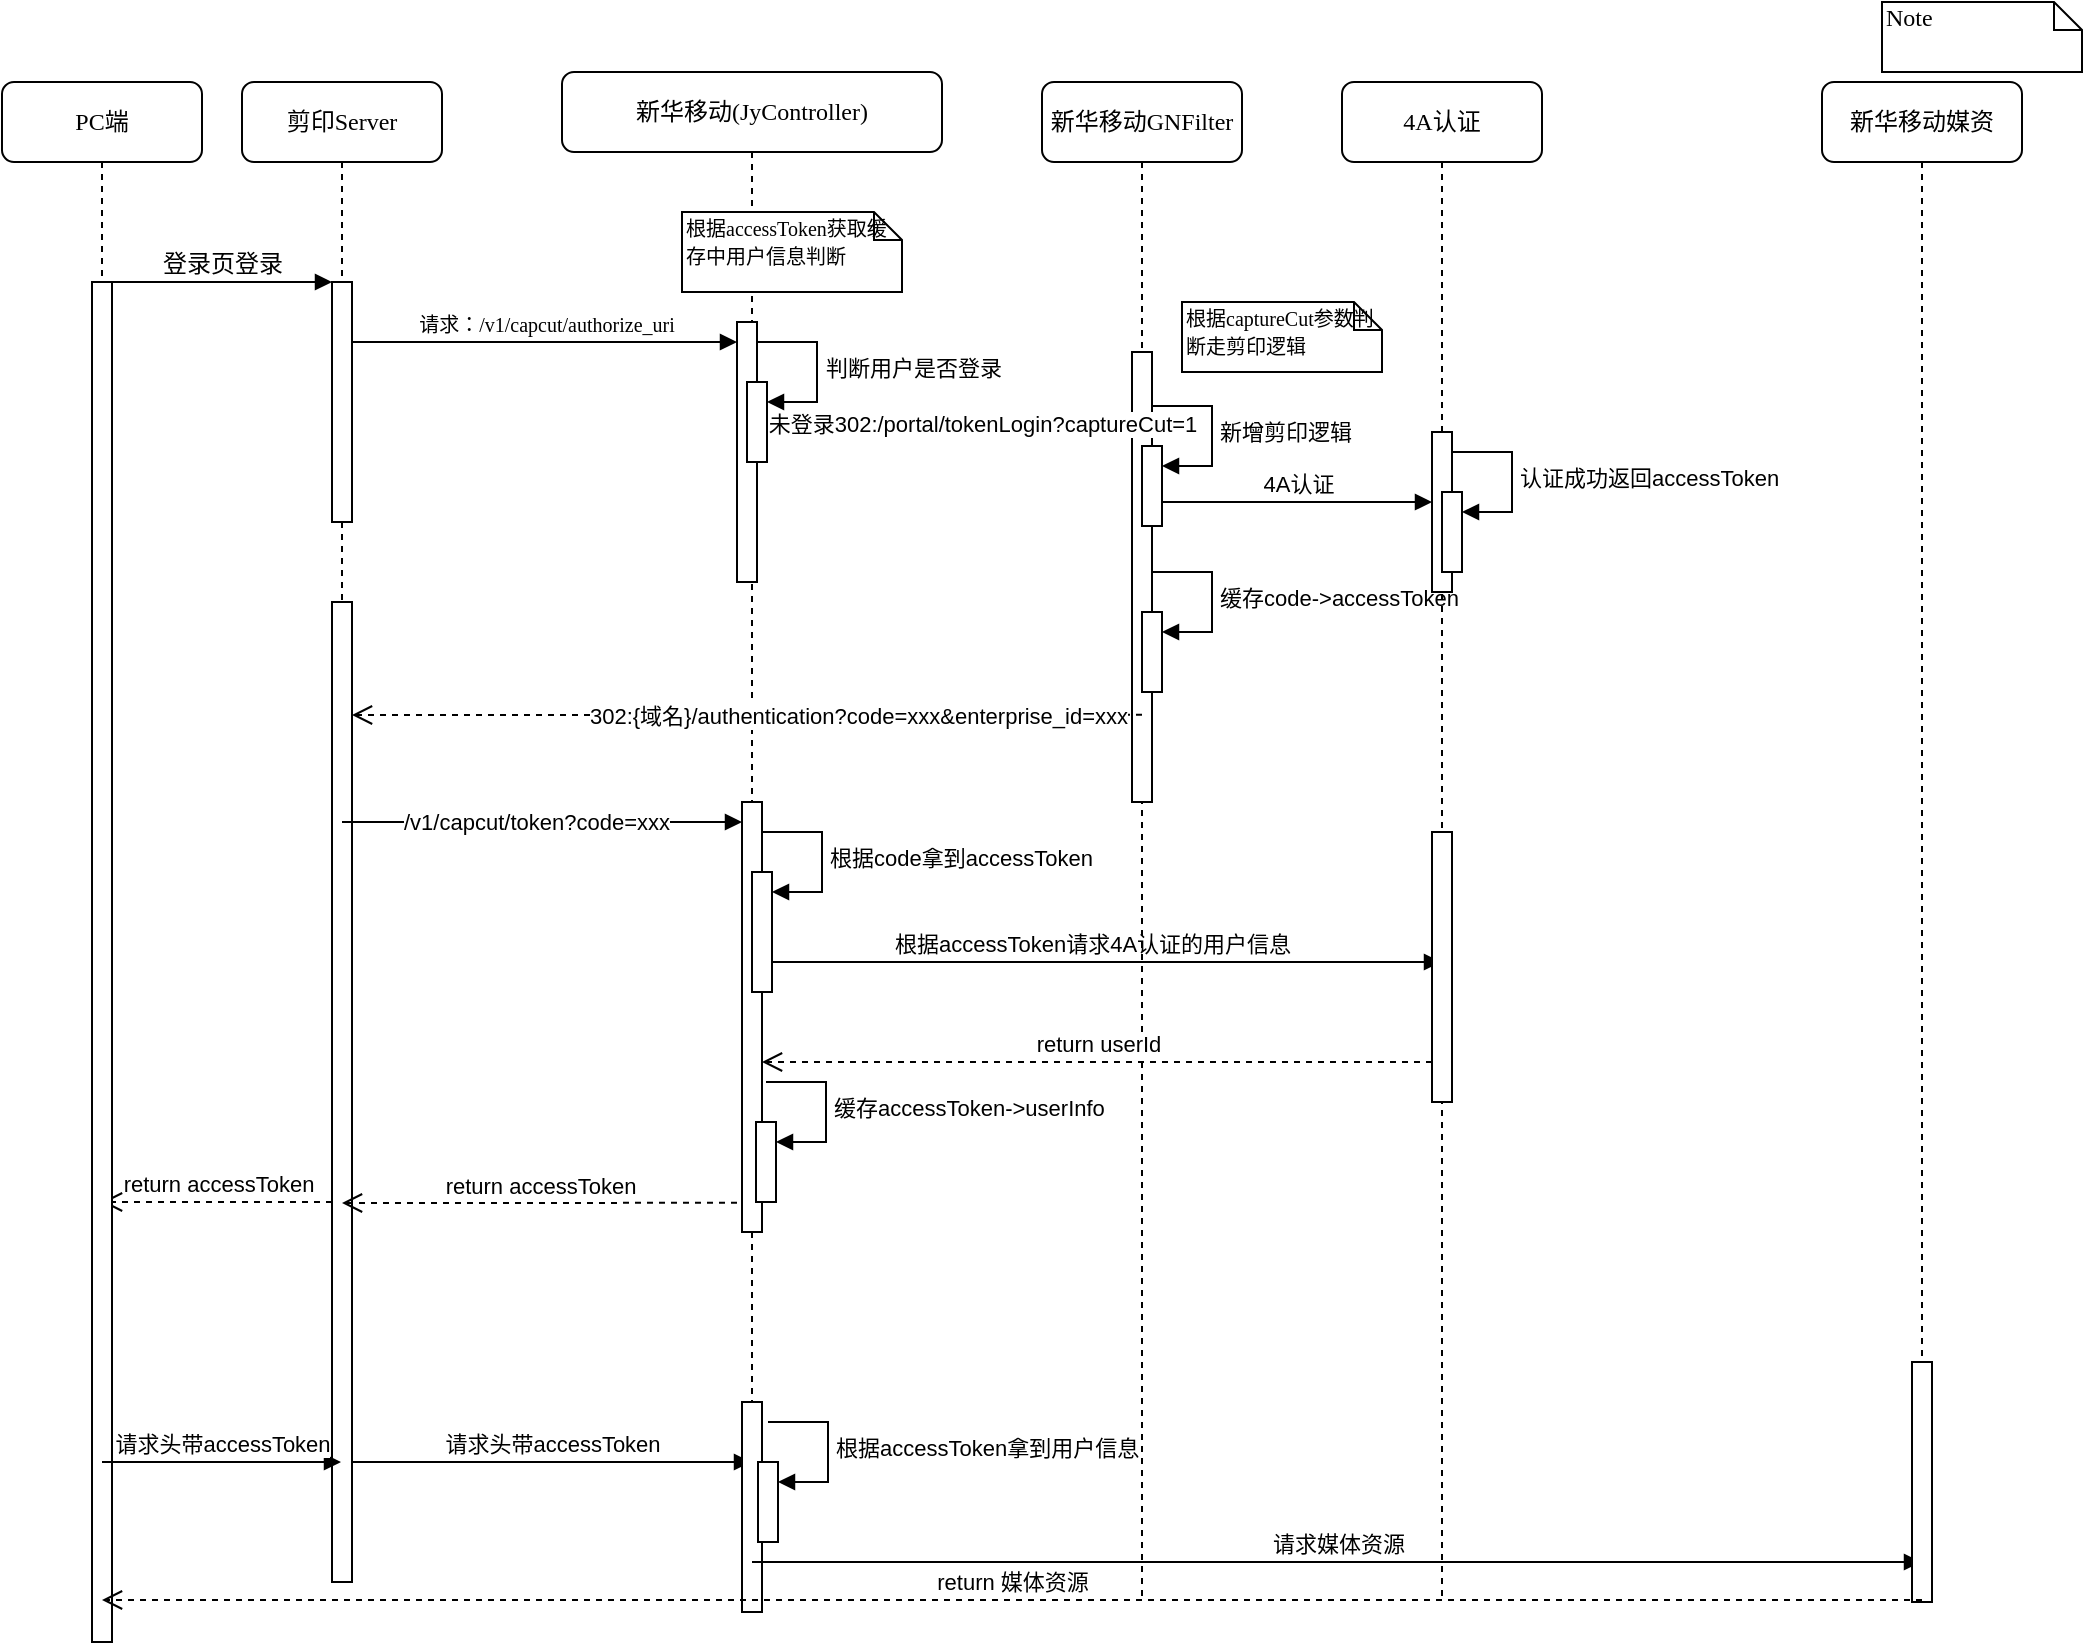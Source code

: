 <mxfile version="21.3.5" type="github">
  <diagram name="Page-1" id="13e1069c-82ec-6db2-03f1-153e76fe0fe0">
    <mxGraphModel dx="1143" dy="551" grid="1" gridSize="10" guides="1" tooltips="1" connect="1" arrows="1" fold="1" page="1" pageScale="1" pageWidth="1100" pageHeight="850" background="none" math="0" shadow="0">
      <root>
        <mxCell id="0" />
        <mxCell id="1" parent="0" />
        <mxCell id="7baba1c4bc27f4b0-2" value="剪印Server" style="shape=umlLifeline;perimeter=lifelinePerimeter;whiteSpace=wrap;html=1;container=1;collapsible=0;recursiveResize=0;outlineConnect=0;rounded=1;shadow=0;comic=0;labelBackgroundColor=none;strokeWidth=1;fontFamily=Verdana;fontSize=12;align=center;" parent="1" vertex="1">
          <mxGeometry x="140" y="70" width="100" height="750" as="geometry" />
        </mxCell>
        <mxCell id="7baba1c4bc27f4b0-10" value="" style="html=1;points=[];perimeter=orthogonalPerimeter;rounded=0;shadow=0;comic=0;labelBackgroundColor=none;strokeWidth=1;fontFamily=Verdana;fontSize=12;align=center;" parent="7baba1c4bc27f4b0-2" vertex="1">
          <mxGeometry x="45" y="100" width="10" height="120" as="geometry" />
        </mxCell>
        <mxCell id="-aSEm31FP_HlpZQqQHQj-20" value="" style="html=1;points=[];perimeter=orthogonalPerimeter;outlineConnect=0;targetShapes=umlLifeline;portConstraint=eastwest;newEdgeStyle={&quot;edgeStyle&quot;:&quot;elbowEdgeStyle&quot;,&quot;elbow&quot;:&quot;vertical&quot;,&quot;curved&quot;:0,&quot;rounded&quot;:0};" vertex="1" parent="7baba1c4bc27f4b0-2">
          <mxGeometry x="45" y="260" width="10" height="490" as="geometry" />
        </mxCell>
        <mxCell id="-aSEm31FP_HlpZQqQHQj-60" value="请求头带accessToken" style="html=1;verticalAlign=bottom;endArrow=block;edgeStyle=elbowEdgeStyle;elbow=vertical;curved=0;rounded=0;" edge="1" parent="7baba1c4bc27f4b0-2" target="7baba1c4bc27f4b0-3">
          <mxGeometry width="80" relative="1" as="geometry">
            <mxPoint x="55" y="690" as="sourcePoint" />
            <mxPoint x="175" y="690" as="targetPoint" />
          </mxGeometry>
        </mxCell>
        <mxCell id="-aSEm31FP_HlpZQqQHQj-63" value="return accessToken" style="html=1;verticalAlign=bottom;endArrow=open;dashed=1;endSize=8;edgeStyle=elbowEdgeStyle;elbow=vertical;curved=0;rounded=0;" edge="1" parent="7baba1c4bc27f4b0-2" target="7baba1c4bc27f4b0-8">
          <mxGeometry relative="1" as="geometry">
            <mxPoint x="45" y="560" as="sourcePoint" />
            <mxPoint x="-35" y="560" as="targetPoint" />
          </mxGeometry>
        </mxCell>
        <mxCell id="7baba1c4bc27f4b0-3" value="新华移动(JyController)" style="shape=umlLifeline;perimeter=lifelinePerimeter;whiteSpace=wrap;html=1;container=1;collapsible=0;recursiveResize=0;outlineConnect=0;rounded=1;shadow=0;comic=0;labelBackgroundColor=none;strokeWidth=1;fontFamily=Verdana;fontSize=12;align=center;" parent="1" vertex="1">
          <mxGeometry x="300" y="65" width="190" height="770" as="geometry" />
        </mxCell>
        <mxCell id="-aSEm31FP_HlpZQqQHQj-3" value="" style="html=1;points=[];perimeter=orthogonalPerimeter;rounded=0;shadow=0;comic=0;labelBackgroundColor=none;strokeWidth=1;fontFamily=Verdana;fontSize=12;align=center;" vertex="1" parent="7baba1c4bc27f4b0-3">
          <mxGeometry x="87.5" y="125" width="10" height="130" as="geometry" />
        </mxCell>
        <mxCell id="-aSEm31FP_HlpZQqQHQj-8" value="" style="html=1;points=[];perimeter=orthogonalPerimeter;outlineConnect=0;targetShapes=umlLifeline;portConstraint=eastwest;newEdgeStyle={&quot;edgeStyle&quot;:&quot;elbowEdgeStyle&quot;,&quot;elbow&quot;:&quot;vertical&quot;,&quot;curved&quot;:0,&quot;rounded&quot;:0};" vertex="1" parent="7baba1c4bc27f4b0-3">
          <mxGeometry x="92.5" y="155" width="10" height="40" as="geometry" />
        </mxCell>
        <mxCell id="-aSEm31FP_HlpZQqQHQj-12" value="&lt;font style=&quot;font-size: 10px;&quot;&gt;根据accessToken获取缓存中用户信息判断&lt;/font&gt;" style="shape=note;whiteSpace=wrap;html=1;size=14;verticalAlign=top;align=left;spacingTop=-6;rounded=0;shadow=0;comic=0;labelBackgroundColor=none;strokeWidth=1;fontFamily=Verdana;fontSize=12" vertex="1" parent="7baba1c4bc27f4b0-3">
          <mxGeometry x="60" y="70" width="110" height="40" as="geometry" />
        </mxCell>
        <mxCell id="-aSEm31FP_HlpZQqQHQj-29" value="判断用户是否登录" style="html=1;align=left;spacingLeft=2;endArrow=block;rounded=0;edgeStyle=orthogonalEdgeStyle;curved=0;rounded=0;" edge="1" parent="7baba1c4bc27f4b0-3">
          <mxGeometry relative="1" as="geometry">
            <mxPoint x="97.5" y="135" as="sourcePoint" />
            <Array as="points">
              <mxPoint x="127.5" y="165" />
            </Array>
            <mxPoint x="102.5" y="165" as="targetPoint" />
          </mxGeometry>
        </mxCell>
        <mxCell id="-aSEm31FP_HlpZQqQHQj-30" value="" style="html=1;points=[];perimeter=orthogonalPerimeter;outlineConnect=0;targetShapes=umlLifeline;portConstraint=eastwest;newEdgeStyle={&quot;edgeStyle&quot;:&quot;elbowEdgeStyle&quot;,&quot;elbow&quot;:&quot;vertical&quot;,&quot;curved&quot;:0,&quot;rounded&quot;:0};" vertex="1" parent="7baba1c4bc27f4b0-3">
          <mxGeometry x="90" y="365" width="10" height="215" as="geometry" />
        </mxCell>
        <mxCell id="-aSEm31FP_HlpZQqQHQj-46" value="根据accessToken请求4A认证的用户信息" style="html=1;verticalAlign=bottom;endArrow=block;edgeStyle=elbowEdgeStyle;elbow=vertical;curved=0;rounded=0;" edge="1" parent="7baba1c4bc27f4b0-3" target="7baba1c4bc27f4b0-6">
          <mxGeometry width="80" relative="1" as="geometry">
            <mxPoint x="100" y="455" as="sourcePoint" />
            <mxPoint x="180" y="405" as="targetPoint" />
            <Array as="points">
              <mxPoint x="200" y="445" />
              <mxPoint x="100" y="455" />
            </Array>
          </mxGeometry>
        </mxCell>
        <mxCell id="-aSEm31FP_HlpZQqQHQj-48" value="" style="html=1;points=[];perimeter=orthogonalPerimeter;outlineConnect=0;targetShapes=umlLifeline;portConstraint=eastwest;newEdgeStyle={&quot;edgeStyle&quot;:&quot;elbowEdgeStyle&quot;,&quot;elbow&quot;:&quot;vertical&quot;,&quot;curved&quot;:0,&quot;rounded&quot;:0};" vertex="1" parent="7baba1c4bc27f4b0-3">
          <mxGeometry x="95" y="400" width="10" height="60" as="geometry" />
        </mxCell>
        <mxCell id="-aSEm31FP_HlpZQqQHQj-49" value="根据code拿到accessToken" style="html=1;align=left;spacingLeft=2;endArrow=block;rounded=0;edgeStyle=orthogonalEdgeStyle;curved=0;rounded=0;" edge="1" target="-aSEm31FP_HlpZQqQHQj-48" parent="7baba1c4bc27f4b0-3">
          <mxGeometry relative="1" as="geometry">
            <mxPoint x="100" y="380" as="sourcePoint" />
            <Array as="points">
              <mxPoint x="130" y="410" />
            </Array>
          </mxGeometry>
        </mxCell>
        <mxCell id="-aSEm31FP_HlpZQqQHQj-51" value="" style="html=1;points=[];perimeter=orthogonalPerimeter;outlineConnect=0;targetShapes=umlLifeline;portConstraint=eastwest;newEdgeStyle={&quot;edgeStyle&quot;:&quot;elbowEdgeStyle&quot;,&quot;elbow&quot;:&quot;vertical&quot;,&quot;curved&quot;:0,&quot;rounded&quot;:0};" vertex="1" parent="7baba1c4bc27f4b0-3">
          <mxGeometry x="97" y="525" width="10" height="40" as="geometry" />
        </mxCell>
        <mxCell id="-aSEm31FP_HlpZQqQHQj-52" value="缓存accessToken-&amp;gt;userInfo" style="html=1;align=left;spacingLeft=2;endArrow=block;rounded=0;edgeStyle=orthogonalEdgeStyle;curved=0;rounded=0;" edge="1" target="-aSEm31FP_HlpZQqQHQj-51" parent="7baba1c4bc27f4b0-3">
          <mxGeometry relative="1" as="geometry">
            <mxPoint x="102" y="505" as="sourcePoint" />
            <Array as="points">
              <mxPoint x="132" y="535" />
            </Array>
          </mxGeometry>
        </mxCell>
        <mxCell id="-aSEm31FP_HlpZQqQHQj-53" value="return accessToken" style="html=1;verticalAlign=bottom;endArrow=open;dashed=1;endSize=8;edgeStyle=elbowEdgeStyle;elbow=vertical;curved=0;rounded=0;" edge="1" parent="7baba1c4bc27f4b0-3" target="7baba1c4bc27f4b0-2">
          <mxGeometry relative="1" as="geometry">
            <mxPoint x="87.5" y="565.41" as="sourcePoint" />
            <mxPoint x="7.5" y="565.41" as="targetPoint" />
          </mxGeometry>
        </mxCell>
        <mxCell id="-aSEm31FP_HlpZQqQHQj-57" value="" style="html=1;points=[];perimeter=orthogonalPerimeter;outlineConnect=0;targetShapes=umlLifeline;portConstraint=eastwest;newEdgeStyle={&quot;edgeStyle&quot;:&quot;elbowEdgeStyle&quot;,&quot;elbow&quot;:&quot;vertical&quot;,&quot;curved&quot;:0,&quot;rounded&quot;:0};" vertex="1" parent="7baba1c4bc27f4b0-3">
          <mxGeometry x="90" y="665" width="10" height="105" as="geometry" />
        </mxCell>
        <mxCell id="-aSEm31FP_HlpZQqQHQj-58" value="" style="html=1;points=[];perimeter=orthogonalPerimeter;outlineConnect=0;targetShapes=umlLifeline;portConstraint=eastwest;newEdgeStyle={&quot;edgeStyle&quot;:&quot;elbowEdgeStyle&quot;,&quot;elbow&quot;:&quot;vertical&quot;,&quot;curved&quot;:0,&quot;rounded&quot;:0};" vertex="1" parent="7baba1c4bc27f4b0-3">
          <mxGeometry x="98" y="695" width="10" height="40" as="geometry" />
        </mxCell>
        <mxCell id="-aSEm31FP_HlpZQqQHQj-59" value="根据accessToken拿到用户信息" style="html=1;align=left;spacingLeft=2;endArrow=block;rounded=0;edgeStyle=orthogonalEdgeStyle;curved=0;rounded=0;" edge="1" target="-aSEm31FP_HlpZQqQHQj-58" parent="7baba1c4bc27f4b0-3">
          <mxGeometry relative="1" as="geometry">
            <mxPoint x="103" y="675" as="sourcePoint" />
            <Array as="points">
              <mxPoint x="133" y="705" />
            </Array>
          </mxGeometry>
        </mxCell>
        <mxCell id="-aSEm31FP_HlpZQqQHQj-61" value="请求媒体资源" style="html=1;verticalAlign=bottom;endArrow=block;edgeStyle=elbowEdgeStyle;elbow=vertical;curved=0;rounded=0;" edge="1" parent="7baba1c4bc27f4b0-3" target="7baba1c4bc27f4b0-7">
          <mxGeometry width="80" relative="1" as="geometry">
            <mxPoint x="95" y="745" as="sourcePoint" />
            <mxPoint x="175" y="745" as="targetPoint" />
          </mxGeometry>
        </mxCell>
        <mxCell id="7baba1c4bc27f4b0-4" value="新华移动GNFilter" style="shape=umlLifeline;perimeter=lifelinePerimeter;whiteSpace=wrap;html=1;container=1;collapsible=0;recursiveResize=0;outlineConnect=0;rounded=1;shadow=0;comic=0;labelBackgroundColor=none;strokeWidth=1;fontFamily=Verdana;fontSize=12;align=center;" parent="1" vertex="1">
          <mxGeometry x="540" y="70" width="100" height="760" as="geometry" />
        </mxCell>
        <mxCell id="7baba1c4bc27f4b0-16" value="" style="html=1;points=[];perimeter=orthogonalPerimeter;rounded=0;shadow=0;comic=0;labelBackgroundColor=none;strokeWidth=1;fontFamily=Verdana;fontSize=12;align=center;" parent="7baba1c4bc27f4b0-4" vertex="1">
          <mxGeometry x="45" y="135" width="10" height="225" as="geometry" />
        </mxCell>
        <mxCell id="-aSEm31FP_HlpZQqQHQj-14" value="" style="html=1;points=[];perimeter=orthogonalPerimeter;outlineConnect=0;targetShapes=umlLifeline;portConstraint=eastwest;newEdgeStyle={&quot;edgeStyle&quot;:&quot;elbowEdgeStyle&quot;,&quot;elbow&quot;:&quot;vertical&quot;,&quot;curved&quot;:0,&quot;rounded&quot;:0};" vertex="1" parent="7baba1c4bc27f4b0-4">
          <mxGeometry x="50" y="182" width="10" height="40" as="geometry" />
        </mxCell>
        <mxCell id="-aSEm31FP_HlpZQqQHQj-15" value="新增剪印逻辑" style="html=1;align=left;spacingLeft=2;endArrow=block;rounded=0;edgeStyle=orthogonalEdgeStyle;curved=0;rounded=0;" edge="1" target="-aSEm31FP_HlpZQqQHQj-14" parent="7baba1c4bc27f4b0-4">
          <mxGeometry relative="1" as="geometry">
            <mxPoint x="55" y="162" as="sourcePoint" />
            <Array as="points">
              <mxPoint x="85" y="192" />
            </Array>
          </mxGeometry>
        </mxCell>
        <mxCell id="-aSEm31FP_HlpZQqQHQj-16" value="4A认证" style="html=1;verticalAlign=bottom;endArrow=block;edgeStyle=elbowEdgeStyle;elbow=vertical;curved=0;rounded=0;" edge="1" parent="7baba1c4bc27f4b0-4" target="-aSEm31FP_HlpZQqQHQj-17">
          <mxGeometry width="80" relative="1" as="geometry">
            <mxPoint x="60" y="210" as="sourcePoint" />
            <mxPoint x="130" y="210" as="targetPoint" />
          </mxGeometry>
        </mxCell>
        <mxCell id="-aSEm31FP_HlpZQqQHQj-26" value="" style="html=1;points=[];perimeter=orthogonalPerimeter;outlineConnect=0;targetShapes=umlLifeline;portConstraint=eastwest;newEdgeStyle={&quot;edgeStyle&quot;:&quot;elbowEdgeStyle&quot;,&quot;elbow&quot;:&quot;vertical&quot;,&quot;curved&quot;:0,&quot;rounded&quot;:0};" vertex="1" parent="7baba1c4bc27f4b0-4">
          <mxGeometry x="50" y="265" width="10" height="40" as="geometry" />
        </mxCell>
        <mxCell id="-aSEm31FP_HlpZQqQHQj-27" value="缓存code-&amp;gt;accessToken" style="html=1;align=left;spacingLeft=2;endArrow=block;rounded=0;edgeStyle=orthogonalEdgeStyle;curved=0;rounded=0;" edge="1" target="-aSEm31FP_HlpZQqQHQj-26" parent="7baba1c4bc27f4b0-4">
          <mxGeometry relative="1" as="geometry">
            <mxPoint x="55" y="245" as="sourcePoint" />
            <Array as="points">
              <mxPoint x="85" y="275" />
            </Array>
          </mxGeometry>
        </mxCell>
        <mxCell id="7baba1c4bc27f4b0-6" value="4A认证" style="shape=umlLifeline;perimeter=lifelinePerimeter;whiteSpace=wrap;html=1;container=1;collapsible=0;recursiveResize=0;outlineConnect=0;rounded=1;shadow=0;comic=0;labelBackgroundColor=none;strokeWidth=1;fontFamily=Verdana;fontSize=12;align=center;" parent="1" vertex="1">
          <mxGeometry x="690" y="70" width="100" height="760" as="geometry" />
        </mxCell>
        <mxCell id="-aSEm31FP_HlpZQqQHQj-17" value="" style="html=1;points=[];perimeter=orthogonalPerimeter;outlineConnect=0;targetShapes=umlLifeline;portConstraint=eastwest;newEdgeStyle={&quot;edgeStyle&quot;:&quot;elbowEdgeStyle&quot;,&quot;elbow&quot;:&quot;vertical&quot;,&quot;curved&quot;:0,&quot;rounded&quot;:0};" vertex="1" parent="7baba1c4bc27f4b0-6">
          <mxGeometry x="45" y="175" width="10" height="80" as="geometry" />
        </mxCell>
        <mxCell id="-aSEm31FP_HlpZQqQHQj-24" value="" style="html=1;points=[];perimeter=orthogonalPerimeter;outlineConnect=0;targetShapes=umlLifeline;portConstraint=eastwest;newEdgeStyle={&quot;edgeStyle&quot;:&quot;elbowEdgeStyle&quot;,&quot;elbow&quot;:&quot;vertical&quot;,&quot;curved&quot;:0,&quot;rounded&quot;:0};" vertex="1" parent="7baba1c4bc27f4b0-6">
          <mxGeometry x="50" y="205" width="10" height="40" as="geometry" />
        </mxCell>
        <mxCell id="-aSEm31FP_HlpZQqQHQj-25" value="认证成功返回accessToken" style="html=1;align=left;spacingLeft=2;endArrow=block;rounded=0;edgeStyle=orthogonalEdgeStyle;curved=0;rounded=0;" edge="1" target="-aSEm31FP_HlpZQqQHQj-24" parent="7baba1c4bc27f4b0-6">
          <mxGeometry relative="1" as="geometry">
            <mxPoint x="55" y="185" as="sourcePoint" />
            <Array as="points">
              <mxPoint x="85" y="215" />
            </Array>
          </mxGeometry>
        </mxCell>
        <mxCell id="-aSEm31FP_HlpZQqQHQj-45" value="" style="html=1;points=[];perimeter=orthogonalPerimeter;outlineConnect=0;targetShapes=umlLifeline;portConstraint=eastwest;newEdgeStyle={&quot;edgeStyle&quot;:&quot;elbowEdgeStyle&quot;,&quot;elbow&quot;:&quot;vertical&quot;,&quot;curved&quot;:0,&quot;rounded&quot;:0};" vertex="1" parent="7baba1c4bc27f4b0-6">
          <mxGeometry x="45" y="375" width="10" height="135" as="geometry" />
        </mxCell>
        <mxCell id="7baba1c4bc27f4b0-7" value="新华移动媒资" style="shape=umlLifeline;perimeter=lifelinePerimeter;whiteSpace=wrap;html=1;container=1;collapsible=0;recursiveResize=0;outlineConnect=0;rounded=1;shadow=0;comic=0;labelBackgroundColor=none;strokeWidth=1;fontFamily=Verdana;fontSize=12;align=center;" parent="1" vertex="1">
          <mxGeometry x="930" y="70" width="100" height="760" as="geometry" />
        </mxCell>
        <mxCell id="-aSEm31FP_HlpZQqQHQj-54" value="" style="html=1;points=[];perimeter=orthogonalPerimeter;outlineConnect=0;targetShapes=umlLifeline;portConstraint=eastwest;newEdgeStyle={&quot;edgeStyle&quot;:&quot;elbowEdgeStyle&quot;,&quot;elbow&quot;:&quot;vertical&quot;,&quot;curved&quot;:0,&quot;rounded&quot;:0};" vertex="1" parent="7baba1c4bc27f4b0-7">
          <mxGeometry x="45" y="640" width="10" height="120" as="geometry" />
        </mxCell>
        <mxCell id="7baba1c4bc27f4b0-8" value="PC端" style="shape=umlLifeline;perimeter=lifelinePerimeter;whiteSpace=wrap;html=1;container=1;collapsible=0;recursiveResize=0;outlineConnect=0;rounded=1;shadow=0;comic=0;labelBackgroundColor=none;strokeWidth=1;fontFamily=Verdana;fontSize=12;align=center;" parent="1" vertex="1">
          <mxGeometry x="20" y="70" width="100" height="780" as="geometry" />
        </mxCell>
        <mxCell id="7baba1c4bc27f4b0-9" value="" style="html=1;points=[];perimeter=orthogonalPerimeter;rounded=0;shadow=0;comic=0;labelBackgroundColor=none;strokeWidth=1;fontFamily=Verdana;fontSize=12;align=center;" parent="7baba1c4bc27f4b0-8" vertex="1">
          <mxGeometry x="45" y="100" width="10" height="680" as="geometry" />
        </mxCell>
        <mxCell id="-aSEm31FP_HlpZQqQHQj-56" value="请求头带accessToken" style="html=1;verticalAlign=bottom;endArrow=block;edgeStyle=elbowEdgeStyle;elbow=vertical;curved=0;rounded=0;" edge="1" parent="7baba1c4bc27f4b0-8" target="7baba1c4bc27f4b0-2">
          <mxGeometry width="80" relative="1" as="geometry">
            <mxPoint x="50" y="690" as="sourcePoint" />
            <mxPoint x="130" y="690" as="targetPoint" />
          </mxGeometry>
        </mxCell>
        <mxCell id="7baba1c4bc27f4b0-11" value="登录页登录" style="html=1;verticalAlign=bottom;endArrow=block;entryX=0;entryY=0;labelBackgroundColor=none;fontFamily=Verdana;fontSize=12;edgeStyle=elbowEdgeStyle;elbow=vertical;" parent="1" source="7baba1c4bc27f4b0-9" target="7baba1c4bc27f4b0-10" edge="1">
          <mxGeometry relative="1" as="geometry">
            <mxPoint x="220" y="190" as="sourcePoint" />
          </mxGeometry>
        </mxCell>
        <mxCell id="7baba1c4bc27f4b0-14" value="&lt;font style=&quot;font-size: 10px;&quot;&gt;请求：/v1/capcut/authorize_uri&lt;br&gt;&lt;/font&gt;&lt;span class=&quot;lark-record-clipboard&quot; data-lark-record-format=&quot;docx/text&quot; data-lark-record-data=&quot;{&amp;quot;rootId&amp;quot;:&amp;quot;Qnemd7sINob9h4xTQmzcR36Vnud&amp;quot;,&amp;quot;text&amp;quot;:{&amp;quot;initialAttributedTexts&amp;quot;:{&amp;quot;text&amp;quot;:{&amp;quot;0&amp;quot;:&amp;quot;/v1/capcut/authorize_uri&amp;quot;},&amp;quot;attribs&amp;quot;:{&amp;quot;0&amp;quot;:&amp;quot;*0+o&amp;quot;}},&amp;quot;apool&amp;quot;:{&amp;quot;numToAttrib&amp;quot;:{&amp;quot;0&amp;quot;:[&amp;quot;author&amp;quot;,&amp;quot;6520069688217567501&amp;quot;]},&amp;quot;nextNum&amp;quot;:1}},&amp;quot;type&amp;quot;:&amp;quot;text&amp;quot;,&amp;quot;referenceRecordMap&amp;quot;:{},&amp;quot;extra&amp;quot;:{&amp;quot;mention_page_title&amp;quot;:{},&amp;quot;external_mention_url&amp;quot;:{}},&amp;quot;isKeepQuoteContainer&amp;quot;:false,&amp;quot;isFromCode&amp;quot;:false,&amp;quot;selection&amp;quot;:[{&amp;quot;id&amp;quot;:409,&amp;quot;type&amp;quot;:&amp;quot;text&amp;quot;,&amp;quot;selection&amp;quot;:{&amp;quot;start&amp;quot;:0,&amp;quot;end&amp;quot;:24},&amp;quot;recordId&amp;quot;:&amp;quot;OqGUd6k0OoSSAqxeEYWciAHOnhh&amp;quot;}],&amp;quot;payloadMap&amp;quot;:{},&amp;quot;isCut&amp;quot;:false}&quot;&gt;&lt;/span&gt;" style="html=1;verticalAlign=bottom;endArrow=block;labelBackgroundColor=none;fontFamily=Verdana;fontSize=12;edgeStyle=elbowEdgeStyle;elbow=vertical;" parent="1" source="7baba1c4bc27f4b0-10" target="-aSEm31FP_HlpZQqQHQj-3" edge="1">
          <mxGeometry relative="1" as="geometry">
            <mxPoint x="370" y="200" as="sourcePoint" />
            <mxPoint x="380" y="200" as="targetPoint" />
            <Array as="points">
              <mxPoint x="380" y="200" />
            </Array>
          </mxGeometry>
        </mxCell>
        <mxCell id="7baba1c4bc27f4b0-44" value="&lt;font style=&quot;font-size: 10px;&quot;&gt;根据captureCut参数判断走剪印逻辑&lt;/font&gt;" style="shape=note;whiteSpace=wrap;html=1;size=14;verticalAlign=top;align=left;spacingTop=-6;rounded=0;shadow=0;comic=0;labelBackgroundColor=none;strokeWidth=1;fontFamily=Verdana;fontSize=12" parent="1" vertex="1">
          <mxGeometry x="610" y="180" width="100" height="35" as="geometry" />
        </mxCell>
        <mxCell id="7baba1c4bc27f4b0-46" value="Note" style="shape=note;whiteSpace=wrap;html=1;size=14;verticalAlign=top;align=left;spacingTop=-6;rounded=0;shadow=0;comic=0;labelBackgroundColor=none;strokeWidth=1;fontFamily=Verdana;fontSize=12" parent="1" vertex="1">
          <mxGeometry x="960" y="30" width="100" height="35" as="geometry" />
        </mxCell>
        <mxCell id="-aSEm31FP_HlpZQqQHQj-10" value="" style="edgeStyle=elbowEdgeStyle;rounded=0;orthogonalLoop=1;jettySize=auto;html=1;elbow=vertical;curved=0;" edge="1" parent="1" source="-aSEm31FP_HlpZQqQHQj-8" target="7baba1c4bc27f4b0-16">
          <mxGeometry relative="1" as="geometry" />
        </mxCell>
        <mxCell id="-aSEm31FP_HlpZQqQHQj-11" value="/" style="edgeLabel;html=1;align=center;verticalAlign=middle;resizable=0;points=[];" vertex="1" connectable="0" parent="-aSEm31FP_HlpZQqQHQj-10">
          <mxGeometry x="0.155" y="-1" relative="1" as="geometry">
            <mxPoint as="offset" />
          </mxGeometry>
        </mxCell>
        <mxCell id="-aSEm31FP_HlpZQqQHQj-13" value="未登录302:/portal/tokenLogin?captureCut=1" style="edgeLabel;html=1;align=center;verticalAlign=middle;resizable=0;points=[];" vertex="1" connectable="0" parent="-aSEm31FP_HlpZQqQHQj-10">
          <mxGeometry x="0.178" y="-1" relative="1" as="geometry">
            <mxPoint as="offset" />
          </mxGeometry>
        </mxCell>
        <mxCell id="-aSEm31FP_HlpZQqQHQj-21" value="&lt;br&gt;&lt;p style=&quot;vertical-align: top;&quot; align=&quot;center&quot; class=&quot;MsoNormal&quot;&gt;&lt;span style=&quot;font-size:10.0pt&quot; lang=&quot;EN-US&quot;&gt;&lt;/span&gt;&lt;/p&gt;" style="html=1;verticalAlign=bottom;endArrow=open;dashed=1;endSize=8;edgeStyle=elbowEdgeStyle;elbow=vertical;curved=0;rounded=0;exitX=0.5;exitY=0.806;exitDx=0;exitDy=0;exitPerimeter=0;" edge="1" parent="1" source="7baba1c4bc27f4b0-16" target="-aSEm31FP_HlpZQqQHQj-20">
          <mxGeometry relative="1" as="geometry">
            <mxPoint x="580" y="350" as="sourcePoint" />
            <mxPoint x="200" y="350" as="targetPoint" />
            <Array as="points" />
          </mxGeometry>
        </mxCell>
        <mxCell id="-aSEm31FP_HlpZQqQHQj-22" value="302:{域名}/authentication?code=xxx&amp;amp;enterprise_id=xxx" style="edgeLabel;html=1;align=center;verticalAlign=middle;resizable=0;points=[];" vertex="1" connectable="0" parent="-aSEm31FP_HlpZQqQHQj-21">
          <mxGeometry x="-0.279" relative="1" as="geometry">
            <mxPoint as="offset" />
          </mxGeometry>
        </mxCell>
        <mxCell id="-aSEm31FP_HlpZQqQHQj-33" value="" style="html=1;verticalAlign=bottom;endArrow=block;edgeStyle=elbowEdgeStyle;elbow=vertical;curved=0;rounded=0;" edge="1" parent="1" target="-aSEm31FP_HlpZQqQHQj-30">
          <mxGeometry width="80" relative="1" as="geometry">
            <mxPoint x="200" y="440" as="sourcePoint" />
            <mxPoint x="270" y="440" as="targetPoint" />
            <Array as="points">
              <mxPoint x="190" y="440" />
            </Array>
          </mxGeometry>
        </mxCell>
        <mxCell id="-aSEm31FP_HlpZQqQHQj-34" value="/v1/capcut/token?code=xxx" style="edgeLabel;html=1;align=center;verticalAlign=middle;resizable=0;points=[];" vertex="1" connectable="0" parent="-aSEm31FP_HlpZQqQHQj-33">
          <mxGeometry x="0.234" relative="1" as="geometry">
            <mxPoint x="-23" as="offset" />
          </mxGeometry>
        </mxCell>
        <mxCell id="-aSEm31FP_HlpZQqQHQj-50" value="return userId" style="html=1;verticalAlign=bottom;endArrow=open;dashed=1;endSize=8;edgeStyle=elbowEdgeStyle;elbow=vertical;curved=0;rounded=0;" edge="1" parent="1" source="-aSEm31FP_HlpZQqQHQj-45" target="-aSEm31FP_HlpZQqQHQj-30">
          <mxGeometry relative="1" as="geometry">
            <mxPoint x="560" y="550" as="sourcePoint" />
            <mxPoint x="480" y="550" as="targetPoint" />
            <Array as="points">
              <mxPoint x="450" y="560" />
            </Array>
          </mxGeometry>
        </mxCell>
        <mxCell id="-aSEm31FP_HlpZQqQHQj-62" value="return 媒体资源" style="html=1;verticalAlign=bottom;endArrow=open;dashed=1;endSize=8;edgeStyle=elbowEdgeStyle;elbow=vertical;curved=0;rounded=0;" edge="1" parent="1" target="7baba1c4bc27f4b0-8">
          <mxGeometry relative="1" as="geometry">
            <mxPoint x="980" y="828.95" as="sourcePoint" />
            <mxPoint x="900" y="828.95" as="targetPoint" />
          </mxGeometry>
        </mxCell>
      </root>
    </mxGraphModel>
  </diagram>
</mxfile>
